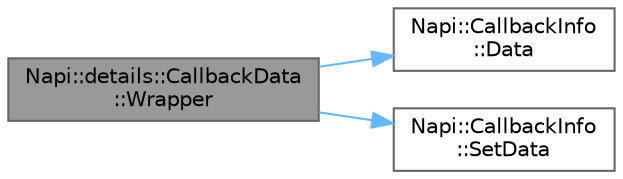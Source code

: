 digraph "Napi::details::CallbackData::Wrapper"
{
 // LATEX_PDF_SIZE
  bgcolor="transparent";
  edge [fontname=Helvetica,fontsize=10,labelfontname=Helvetica,labelfontsize=10];
  node [fontname=Helvetica,fontsize=10,shape=box,height=0.2,width=0.4];
  rankdir="LR";
  Node1 [id="Node000001",label="Napi::details::CallbackData\l::Wrapper",height=0.2,width=0.4,color="gray40", fillcolor="grey60", style="filled", fontcolor="black",tooltip=" "];
  Node1 -> Node2 [id="edge3_Node000001_Node000002",color="steelblue1",style="solid",tooltip=" "];
  Node2 [id="Node000002",label="Napi::CallbackInfo\l::Data",height=0.2,width=0.4,color="grey40", fillcolor="white", style="filled",URL="$class_napi_1_1_callback_info.html#a91c3d6ded630419cf2c4e50acb2a1737",tooltip=" "];
  Node1 -> Node3 [id="edge4_Node000001_Node000003",color="steelblue1",style="solid",tooltip=" "];
  Node3 [id="Node000003",label="Napi::CallbackInfo\l::SetData",height=0.2,width=0.4,color="grey40", fillcolor="white", style="filled",URL="$class_napi_1_1_callback_info.html#aeacf6d785548a41690a5b648af3fbab9",tooltip=" "];
}
